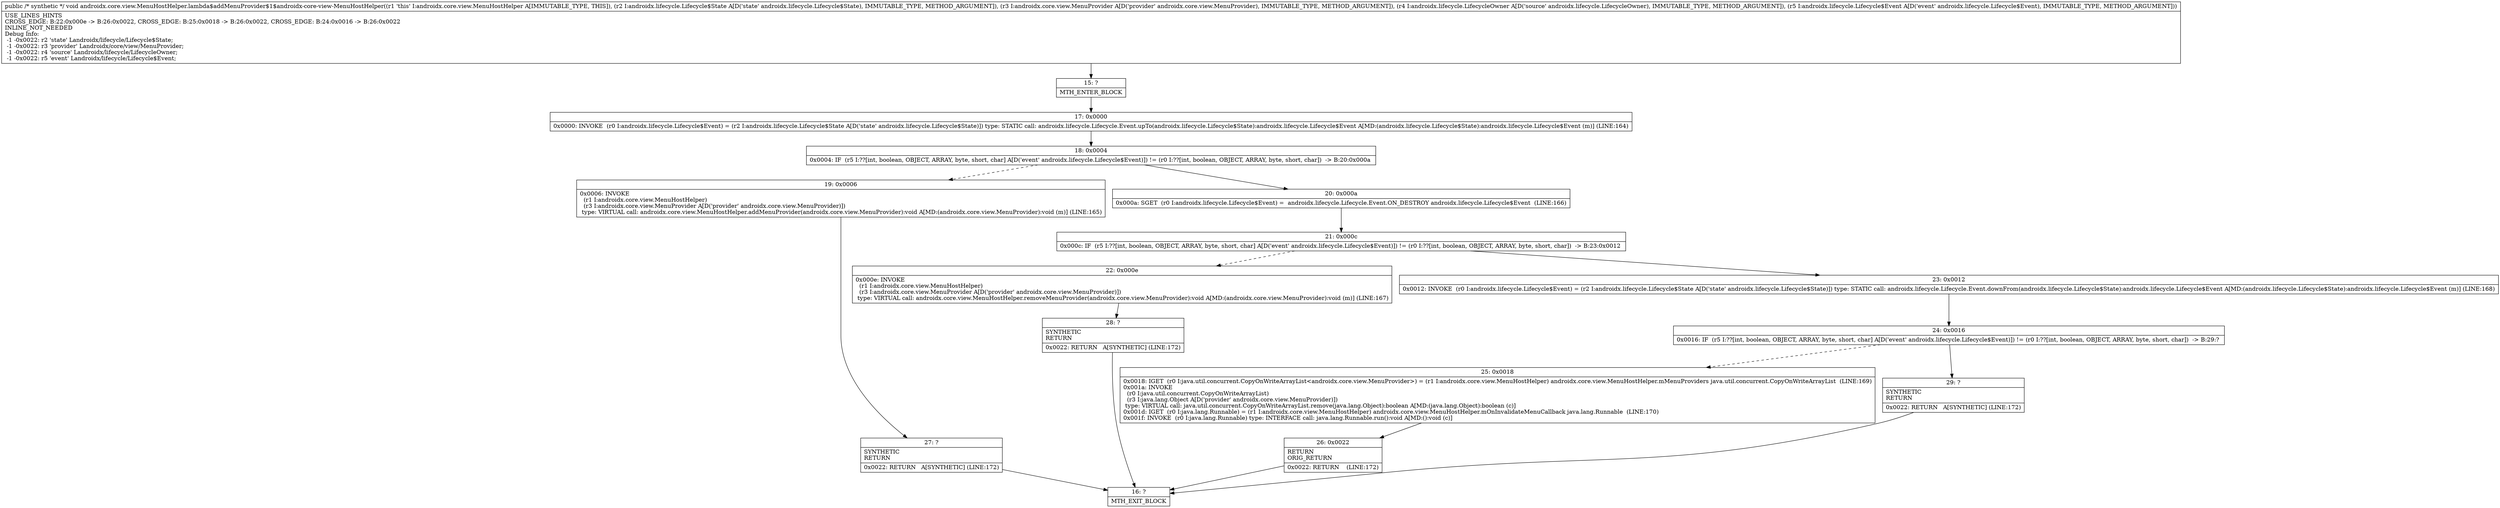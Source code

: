 digraph "CFG forandroidx.core.view.MenuHostHelper.lambda$addMenuProvider$1$androidx\-core\-view\-MenuHostHelper(Landroidx\/lifecycle\/Lifecycle$State;Landroidx\/core\/view\/MenuProvider;Landroidx\/lifecycle\/LifecycleOwner;Landroidx\/lifecycle\/Lifecycle$Event;)V" {
Node_15 [shape=record,label="{15\:\ ?|MTH_ENTER_BLOCK\l}"];
Node_17 [shape=record,label="{17\:\ 0x0000|0x0000: INVOKE  (r0 I:androidx.lifecycle.Lifecycle$Event) = (r2 I:androidx.lifecycle.Lifecycle$State A[D('state' androidx.lifecycle.Lifecycle$State)]) type: STATIC call: androidx.lifecycle.Lifecycle.Event.upTo(androidx.lifecycle.Lifecycle$State):androidx.lifecycle.Lifecycle$Event A[MD:(androidx.lifecycle.Lifecycle$State):androidx.lifecycle.Lifecycle$Event (m)] (LINE:164)\l}"];
Node_18 [shape=record,label="{18\:\ 0x0004|0x0004: IF  (r5 I:??[int, boolean, OBJECT, ARRAY, byte, short, char] A[D('event' androidx.lifecycle.Lifecycle$Event)]) != (r0 I:??[int, boolean, OBJECT, ARRAY, byte, short, char])  \-\> B:20:0x000a \l}"];
Node_19 [shape=record,label="{19\:\ 0x0006|0x0006: INVOKE  \l  (r1 I:androidx.core.view.MenuHostHelper)\l  (r3 I:androidx.core.view.MenuProvider A[D('provider' androidx.core.view.MenuProvider)])\l type: VIRTUAL call: androidx.core.view.MenuHostHelper.addMenuProvider(androidx.core.view.MenuProvider):void A[MD:(androidx.core.view.MenuProvider):void (m)] (LINE:165)\l}"];
Node_27 [shape=record,label="{27\:\ ?|SYNTHETIC\lRETURN\l|0x0022: RETURN   A[SYNTHETIC] (LINE:172)\l}"];
Node_16 [shape=record,label="{16\:\ ?|MTH_EXIT_BLOCK\l}"];
Node_20 [shape=record,label="{20\:\ 0x000a|0x000a: SGET  (r0 I:androidx.lifecycle.Lifecycle$Event) =  androidx.lifecycle.Lifecycle.Event.ON_DESTROY androidx.lifecycle.Lifecycle$Event  (LINE:166)\l}"];
Node_21 [shape=record,label="{21\:\ 0x000c|0x000c: IF  (r5 I:??[int, boolean, OBJECT, ARRAY, byte, short, char] A[D('event' androidx.lifecycle.Lifecycle$Event)]) != (r0 I:??[int, boolean, OBJECT, ARRAY, byte, short, char])  \-\> B:23:0x0012 \l}"];
Node_22 [shape=record,label="{22\:\ 0x000e|0x000e: INVOKE  \l  (r1 I:androidx.core.view.MenuHostHelper)\l  (r3 I:androidx.core.view.MenuProvider A[D('provider' androidx.core.view.MenuProvider)])\l type: VIRTUAL call: androidx.core.view.MenuHostHelper.removeMenuProvider(androidx.core.view.MenuProvider):void A[MD:(androidx.core.view.MenuProvider):void (m)] (LINE:167)\l}"];
Node_28 [shape=record,label="{28\:\ ?|SYNTHETIC\lRETURN\l|0x0022: RETURN   A[SYNTHETIC] (LINE:172)\l}"];
Node_23 [shape=record,label="{23\:\ 0x0012|0x0012: INVOKE  (r0 I:androidx.lifecycle.Lifecycle$Event) = (r2 I:androidx.lifecycle.Lifecycle$State A[D('state' androidx.lifecycle.Lifecycle$State)]) type: STATIC call: androidx.lifecycle.Lifecycle.Event.downFrom(androidx.lifecycle.Lifecycle$State):androidx.lifecycle.Lifecycle$Event A[MD:(androidx.lifecycle.Lifecycle$State):androidx.lifecycle.Lifecycle$Event (m)] (LINE:168)\l}"];
Node_24 [shape=record,label="{24\:\ 0x0016|0x0016: IF  (r5 I:??[int, boolean, OBJECT, ARRAY, byte, short, char] A[D('event' androidx.lifecycle.Lifecycle$Event)]) != (r0 I:??[int, boolean, OBJECT, ARRAY, byte, short, char])  \-\> B:29:? \l}"];
Node_25 [shape=record,label="{25\:\ 0x0018|0x0018: IGET  (r0 I:java.util.concurrent.CopyOnWriteArrayList\<androidx.core.view.MenuProvider\>) = (r1 I:androidx.core.view.MenuHostHelper) androidx.core.view.MenuHostHelper.mMenuProviders java.util.concurrent.CopyOnWriteArrayList  (LINE:169)\l0x001a: INVOKE  \l  (r0 I:java.util.concurrent.CopyOnWriteArrayList)\l  (r3 I:java.lang.Object A[D('provider' androidx.core.view.MenuProvider)])\l type: VIRTUAL call: java.util.concurrent.CopyOnWriteArrayList.remove(java.lang.Object):boolean A[MD:(java.lang.Object):boolean (c)]\l0x001d: IGET  (r0 I:java.lang.Runnable) = (r1 I:androidx.core.view.MenuHostHelper) androidx.core.view.MenuHostHelper.mOnInvalidateMenuCallback java.lang.Runnable  (LINE:170)\l0x001f: INVOKE  (r0 I:java.lang.Runnable) type: INTERFACE call: java.lang.Runnable.run():void A[MD:():void (c)]\l}"];
Node_26 [shape=record,label="{26\:\ 0x0022|RETURN\lORIG_RETURN\l|0x0022: RETURN    (LINE:172)\l}"];
Node_29 [shape=record,label="{29\:\ ?|SYNTHETIC\lRETURN\l|0x0022: RETURN   A[SYNTHETIC] (LINE:172)\l}"];
MethodNode[shape=record,label="{public \/* synthetic *\/ void androidx.core.view.MenuHostHelper.lambda$addMenuProvider$1$androidx\-core\-view\-MenuHostHelper((r1 'this' I:androidx.core.view.MenuHostHelper A[IMMUTABLE_TYPE, THIS]), (r2 I:androidx.lifecycle.Lifecycle$State A[D('state' androidx.lifecycle.Lifecycle$State), IMMUTABLE_TYPE, METHOD_ARGUMENT]), (r3 I:androidx.core.view.MenuProvider A[D('provider' androidx.core.view.MenuProvider), IMMUTABLE_TYPE, METHOD_ARGUMENT]), (r4 I:androidx.lifecycle.LifecycleOwner A[D('source' androidx.lifecycle.LifecycleOwner), IMMUTABLE_TYPE, METHOD_ARGUMENT]), (r5 I:androidx.lifecycle.Lifecycle$Event A[D('event' androidx.lifecycle.Lifecycle$Event), IMMUTABLE_TYPE, METHOD_ARGUMENT]))  | USE_LINES_HINTS\lCROSS_EDGE: B:22:0x000e \-\> B:26:0x0022, CROSS_EDGE: B:25:0x0018 \-\> B:26:0x0022, CROSS_EDGE: B:24:0x0016 \-\> B:26:0x0022\lINLINE_NOT_NEEDED\lDebug Info:\l  \-1 \-0x0022: r2 'state' Landroidx\/lifecycle\/Lifecycle$State;\l  \-1 \-0x0022: r3 'provider' Landroidx\/core\/view\/MenuProvider;\l  \-1 \-0x0022: r4 'source' Landroidx\/lifecycle\/LifecycleOwner;\l  \-1 \-0x0022: r5 'event' Landroidx\/lifecycle\/Lifecycle$Event;\l}"];
MethodNode -> Node_15;Node_15 -> Node_17;
Node_17 -> Node_18;
Node_18 -> Node_19[style=dashed];
Node_18 -> Node_20;
Node_19 -> Node_27;
Node_27 -> Node_16;
Node_20 -> Node_21;
Node_21 -> Node_22[style=dashed];
Node_21 -> Node_23;
Node_22 -> Node_28;
Node_28 -> Node_16;
Node_23 -> Node_24;
Node_24 -> Node_25[style=dashed];
Node_24 -> Node_29;
Node_25 -> Node_26;
Node_26 -> Node_16;
Node_29 -> Node_16;
}

